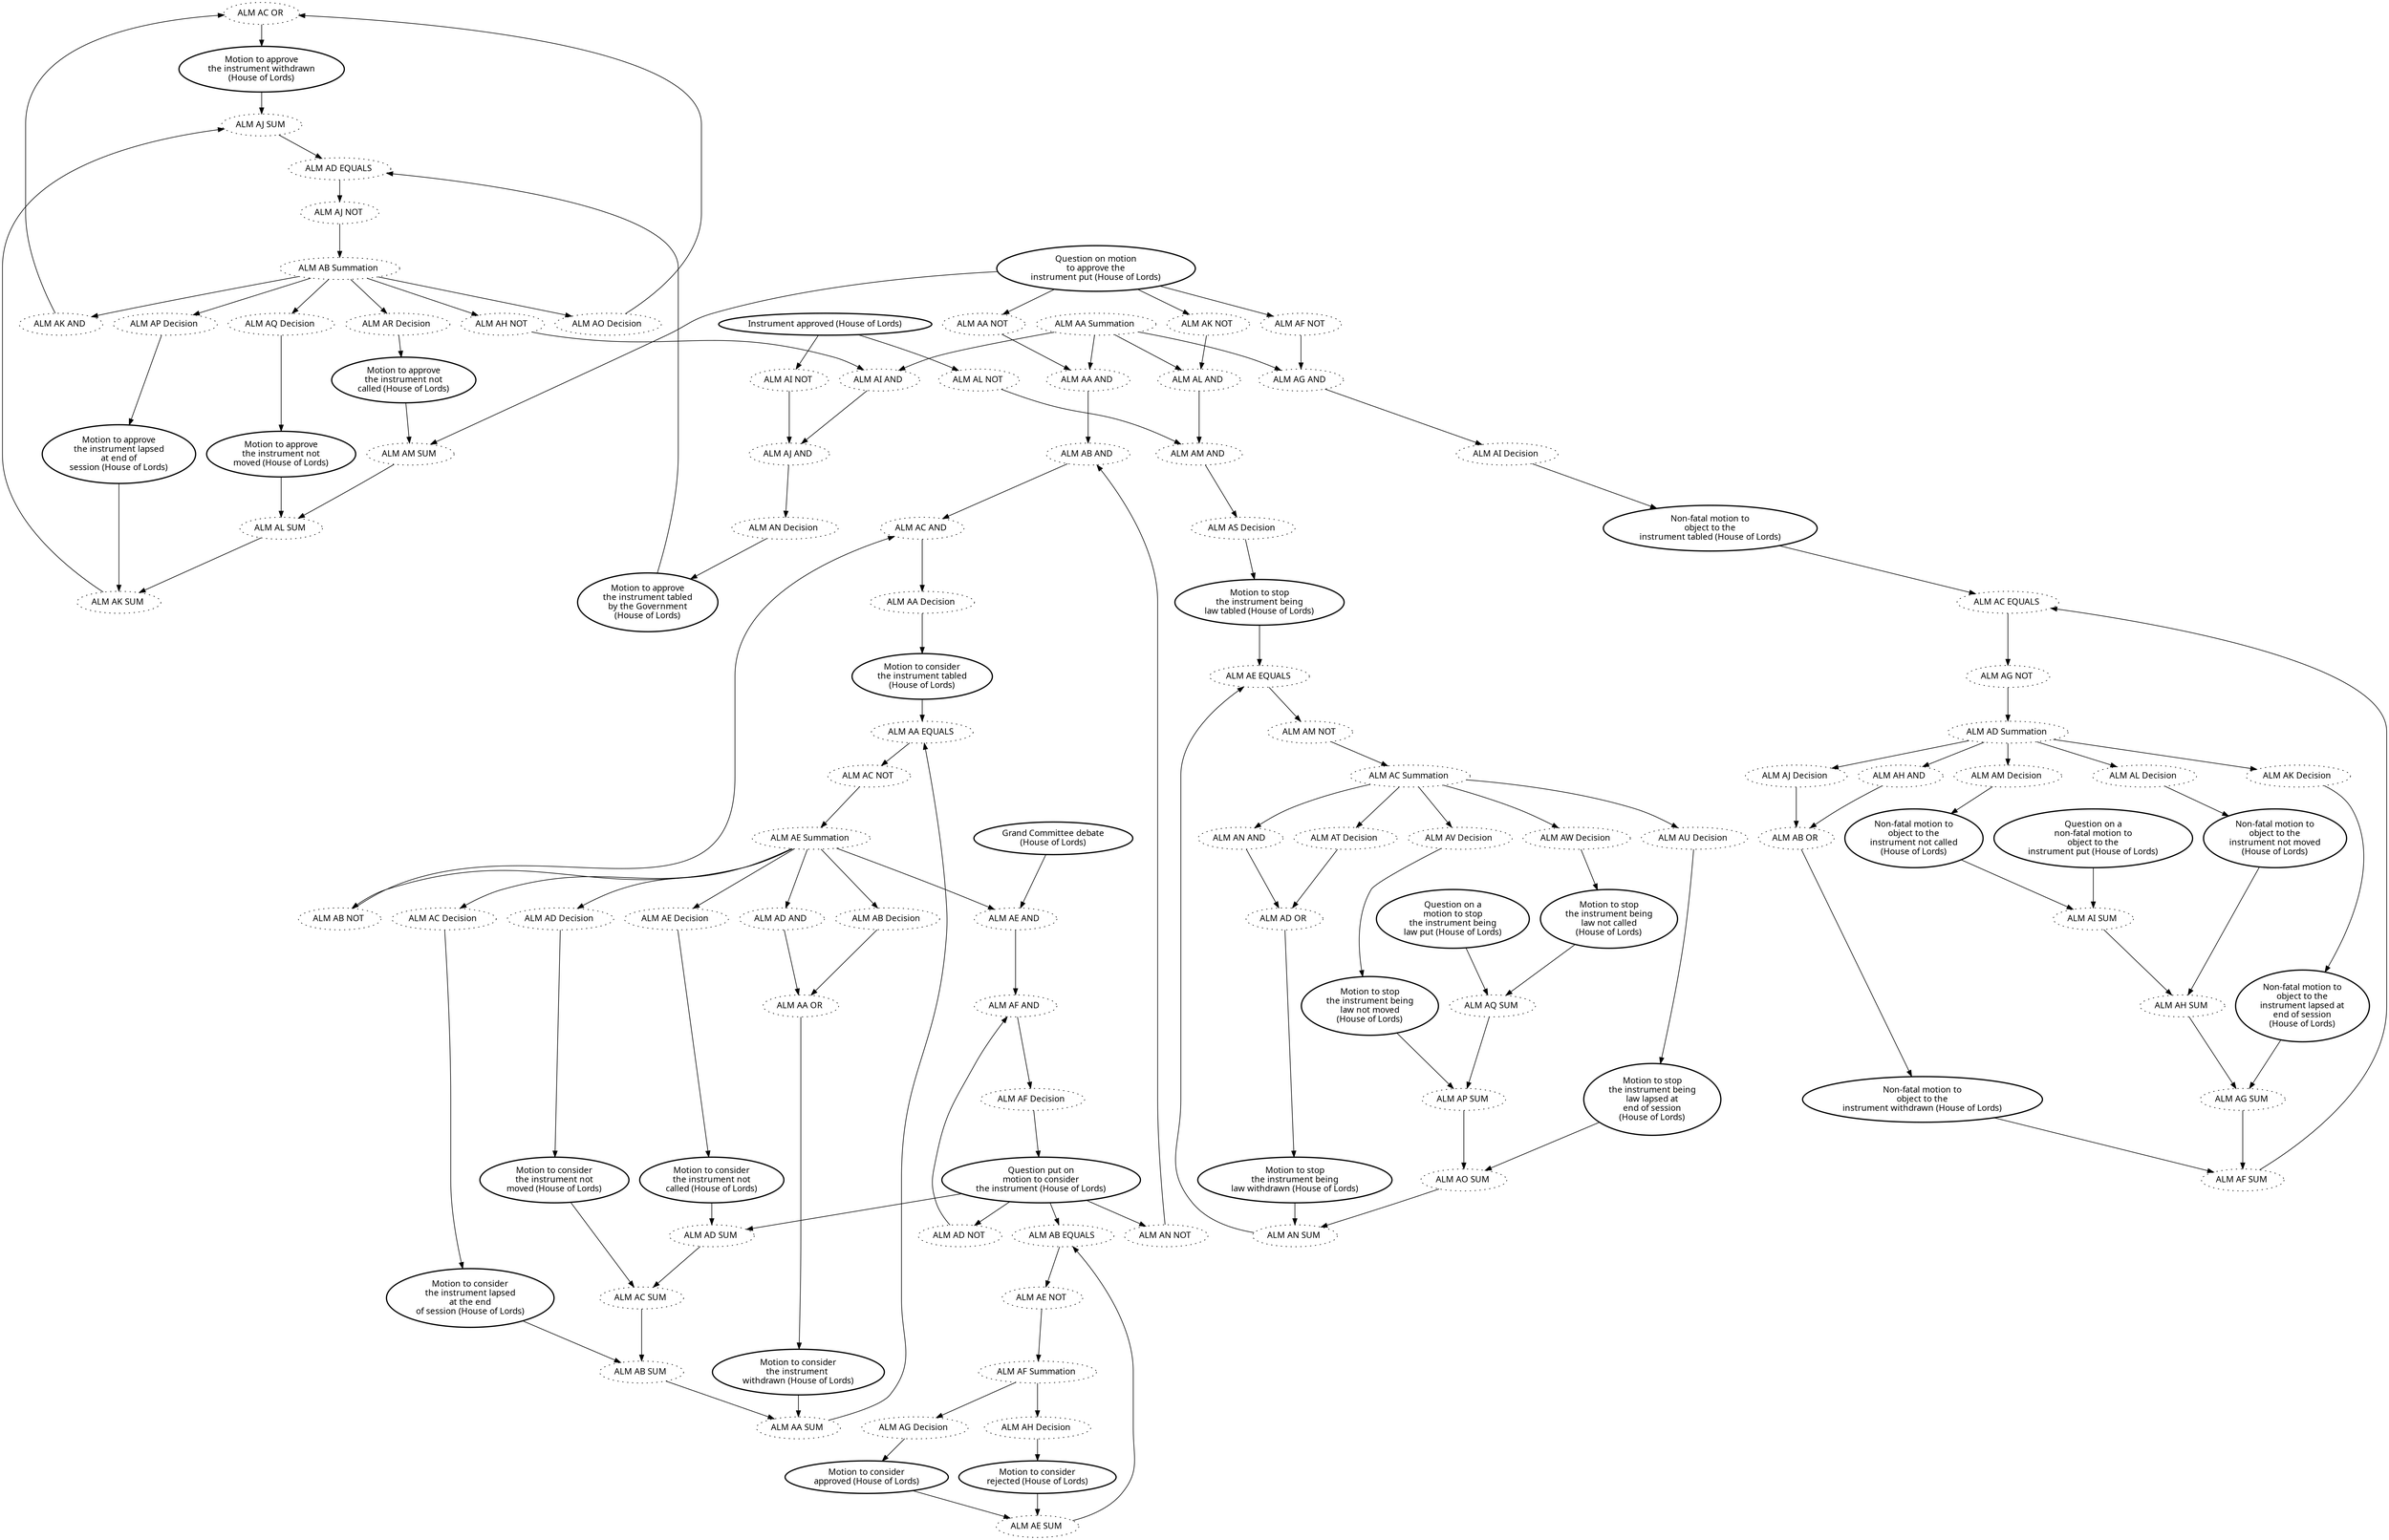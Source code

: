 digraph{graph[fontname="calibri"];node[fontname="calibri"];edge[fontname="calibri"];edge [style=solid, color=black];"3355"->"28"[label=""];edge[style=solid, color=black];edge [style=solid, color=black];"3379"->"32"[label=""];edge[style=solid, color=black];edge [style=solid, color=black];"3354"->"36"[label=""];edge[style=solid, color=black];edge [style=solid, color=black];"3384"->"50"[label=""];edge[style=solid, color=black];edge [style=solid, color=black];"3382"->"188"[label=""];edge[style=solid, color=black];edge [style=solid, color=black];"3386"->"214"[label=""];edge[style=solid, color=black];edge [style=solid, color=black];"3381"->"215"[label=""];edge[style=solid, color=black];edge [style=solid, color=black];"3387"->"1139"[label=""];edge[style=solid, color=black];edge [style=solid, color=black];"3388"->"1140"[label=""];edge[style=solid, color=black];edge [style=solid, color=black];"3383"->"1142"[label=""];edge[style=solid, color=black];edge [style=solid, color=black];"3389"->"1508"[label=""];edge[style=solid, color=black];edge [style=solid, color=black];"3356"->"1509"[label=""];edge[style=solid, color=black];edge [style=solid, color=black];"3391"->"1510"[label=""];edge[style=solid, color=black];edge [style=solid, color=black];"3392"->"1511"[label=""];edge[style=solid, color=black];edge [style=solid, color=black];"3393"->"1512"[label=""];edge[style=solid, color=black];edge [style=solid, color=black];"3371"->"3331"[label=""];edge[style=solid, color=black];edge [style=solid, color=black];"3353"->"3332"[label=""];edge[style=solid, color=black];edge [style=solid, color=black];"3373"->"3333"[label=""];edge[style=solid, color=black];edge [style=solid, color=black];"3374"->"3334"[label=""];edge[style=solid, color=black];edge [style=solid, color=black];"3375"->"3335"[label=""];edge[style=solid, color=black];edge [style=solid, color=black];"3376"->"3336"[label=""];edge[style=solid, color=black];edge [style=solid, color=black];"3377"->"3337"[label=""];edge[style=solid, color=black];edge [style=solid, color=black];"3378"->"3338"[label=""];edge[style=solid, color=black];edge [style=solid, color=black];"3416"->"3339"[label=""];edge[style=solid, color=black];edge [style=solid, color=black];"3357"->"3339"[label=""];edge[style=solid, color=black];edge [style=solid, color=black];"3339"->"3340"[label=""];edge[style=solid, color=black];edge [style=solid, color=black];"3370"->"3340"[label=""];edge[style=solid, color=black];edge [style=solid, color=black];"3340"->"3341"[label=""];edge[style=solid, color=black];edge [style=solid, color=black];"3358"->"3341"[label=""];edge[style=solid, color=black];edge [style=solid, color=black];"3420"->"3342"[label=""];edge[style=solid, color=black];edge [style=solid, color=black];"3420"->"3343"[label=""];edge[style=solid, color=black];edge [style=solid, color=black];"21"->"3343"[label=""];edge[style=solid, color=black];edge [style=solid, color=black];"3343"->"3344"[label=""];edge[style=solid, color=black];edge [style=solid, color=black];"3360"->"3344"[label=""];edge[style=solid, color=black];edge [style=solid, color=black];"3416"->"3345"[label=""];edge[style=solid, color=black];edge [style=solid, color=black];"3362"->"3345"[label=""];edge[style=solid, color=black];edge [style=solid, color=black];"3419"->"3346"[label=""];edge[style=solid, color=black];edge [style=solid, color=black];"3416"->"3347"[label=""];edge[style=solid, color=black];edge [style=solid, color=black];"3364"->"3347"[label=""];edge[style=solid, color=black];edge [style=solid, color=black];"3347"->"3348"[label=""];edge[style=solid, color=black];edge [style=solid, color=black];"3365"->"3348"[label=""];edge[style=solid, color=black];edge [style=solid, color=black];"3417"->"3349"[label=""];edge[style=solid, color=black];edge [style=solid, color=black];"3367"->"3350"[label=""];edge[style=solid, color=black];edge [style=solid, color=black];"3416"->"3350"[label=""];edge[style=solid, color=black];edge [style=solid, color=black];"3350"->"3351"[label=""];edge[style=solid, color=black];edge [style=solid, color=black];"3368"->"3351"[label=""];edge[style=solid, color=black];edge [style=solid, color=black];"3418"->"3352"[label=""];edge[style=solid, color=black];edge [style=solid, color=black];"3342"->"3353"[label=""];edge[style=solid, color=black];edge [style=solid, color=black];"3372"->"3353"[label=""];edge[style=solid, color=black];edge [style=solid, color=black];"3346"->"3354"[label=""];edge[style=solid, color=black];edge [style=solid, color=black];"3380"->"3354"[label=""];edge[style=solid, color=black];edge [style=solid, color=black];"3349"->"3355"[label=""];edge[style=solid, color=black];edge [style=solid, color=black];"3385"->"3355"[label=""];edge[style=solid, color=black];edge [style=solid, color=black];"3352"->"3356"[label=""];edge[style=solid, color=black];edge [style=solid, color=black];"3390"->"3356"[label=""];edge[style=solid, color=black];edge [style=solid, color=black];"42"->"3357"[label=""];edge[style=solid, color=black];edge [style=solid, color=black];"3420"->"3358"[label=""];edge[style=solid, color=black];edge [style=solid, color=black];"3411"->"3359"[label=""];edge[style=solid, color=black];edge [style=solid, color=black];"3336"->"3360"[label=""];edge[style=solid, color=black];edge [style=solid, color=black];"3412"->"3361"[label=""];edge[style=solid, color=black];edge [style=solid, color=black];"42"->"3362"[label=""];edge[style=solid, color=black];edge [style=solid, color=black];"3413"->"3363"[label=""];edge[style=solid, color=black];edge [style=solid, color=black];"3417"->"3364"[label=""];edge[style=solid, color=black];edge [style=solid, color=black];"39"->"3365"[label=""];edge[style=solid, color=black];edge [style=solid, color=black];"3414"->"3366"[label=""];edge[style=solid, color=black];edge [style=solid, color=black];"42"->"3367"[label=""];edge[style=solid, color=black];edge [style=solid, color=black];"39"->"3368"[label=""];edge[style=solid, color=black];edge [style=solid, color=black];"3415"->"3369"[label=""];edge[style=solid, color=black];edge [style=solid, color=black];"3336"->"3370"[label=""];edge[style=solid, color=black];edge [style=solid, color=black];"3341"->"3371"[label=""];edge[style=solid, color=black];edge [style=solid, color=black];"3420"->"3372"[label=""];edge[style=solid, color=black];edge [style=solid, color=black];"3420"->"3373"[label=""];edge[style=solid, color=black];edge [style=solid, color=black];"3420"->"3374"[label=""];edge[style=solid, color=black];edge [style=solid, color=black];"3420"->"3375"[label=""];edge[style=solid, color=black];edge [style=solid, color=black];"3344"->"3376"[label=""];edge[style=solid, color=black];edge [style=solid, color=black];"3421"->"3377"[label=""];edge[style=solid, color=black];edge [style=solid, color=black];"3421"->"3378"[label=""];edge[style=solid, color=black];edge [style=solid, color=black];"3345"->"3379"[label=""];edge[style=solid, color=black];edge [style=solid, color=black];"3419"->"3380"[label=""];edge[style=solid, color=black];edge [style=solid, color=black];"3419"->"3381"[label=""];edge[style=solid, color=black];edge [style=solid, color=black];"3419"->"3382"[label=""];edge[style=solid, color=black];edge [style=solid, color=black];"3419"->"3383"[label=""];edge[style=solid, color=black];edge [style=solid, color=black];"3348"->"3384"[label=""];edge[style=solid, color=black];edge [style=solid, color=black];"3417"->"3385"[label=""];edge[style=solid, color=black];edge [style=solid, color=black];"3417"->"3386"[label=""];edge[style=solid, color=black];edge [style=solid, color=black];"3417"->"3387"[label=""];edge[style=solid, color=black];edge [style=solid, color=black];"3417"->"3388"[label=""];edge[style=solid, color=black];edge [style=solid, color=black];"3351"->"3389"[label=""];edge[style=solid, color=black];edge [style=solid, color=black];"3418"->"3390"[label=""];edge[style=solid, color=black];edge [style=solid, color=black];"3418"->"3391"[label=""];edge[style=solid, color=black];edge [style=solid, color=black];"3418"->"3392"[label=""];edge[style=solid, color=black];edge [style=solid, color=black];"3418"->"3393"[label=""];edge[style=solid, color=black];edge [style=solid, color=black];"3332"->"3394"[label=""];edge[style=solid, color=black];edge [style=solid, color=black];"3395"->"3394"[label=""];edge[style=solid, color=black];edge [style=solid, color=black];"3333"->"3395"[label=""];edge[style=solid, color=black];edge [style=solid, color=black];"3396"->"3395"[label=""];edge[style=solid, color=black];edge [style=solid, color=black];"3334"->"3396"[label=""];edge[style=solid, color=black];edge [style=solid, color=black];"3397"->"3396"[label=""];edge[style=solid, color=black];edge [style=solid, color=black];"3335"->"3397"[label=""];edge[style=solid, color=black];edge [style=solid, color=black];"3336"->"3397"[label=""];edge[style=solid, color=black];edge [style=solid, color=black];"3337"->"3398"[label=""];edge[style=solid, color=black];edge [style=solid, color=black];"3338"->"3398"[label=""];edge[style=solid, color=black];edge [style=solid, color=black];"36"->"3399"[label=""];edge[style=solid, color=black];edge [style=solid, color=black];"3400"->"3399"[label=""];edge[style=solid, color=black];edge [style=solid, color=black];"215"->"3400"[label=""];edge[style=solid, color=black];edge [style=solid, color=black];"3401"->"3400"[label=""];edge[style=solid, color=black];edge [style=solid, color=black];"188"->"3401"[label=""];edge[style=solid, color=black];edge [style=solid, color=black];"3402"->"3401"[label=""];edge[style=solid, color=black];edge [style=solid, color=black];"1142"->"3402"[label=""];edge[style=solid, color=black];edge [style=solid, color=black];"43"->"3402"[label=""];edge[style=solid, color=black];edge [style=solid, color=black];"28"->"3403"[label=""];edge[style=solid, color=black];edge [style=solid, color=black];"3404"->"3403"[label=""];edge[style=solid, color=black];edge [style=solid, color=black];"214"->"3404"[label=""];edge[style=solid, color=black];edge [style=solid, color=black];"3405"->"3404"[label=""];edge[style=solid, color=black];edge [style=solid, color=black];"1139"->"3405"[label=""];edge[style=solid, color=black];edge [style=solid, color=black];"3406"->"3405"[label=""];edge[style=solid, color=black];edge [style=solid, color=black];"1140"->"3406"[label=""];edge[style=solid, color=black];edge [style=solid, color=black];"42"->"3406"[label=""];edge[style=solid, color=black];edge [style=solid, color=black];"1509"->"3407"[label=""];edge[style=solid, color=black];edge [style=solid, color=black];"3408"->"3407"[label=""];edge[style=solid, color=black];edge [style=solid, color=black];"1510"->"3408"[label=""];edge[style=solid, color=black];edge [style=solid, color=black];"3409"->"3408"[label=""];edge[style=solid, color=black];edge [style=solid, color=black];"1511"->"3409"[label=""];edge[style=solid, color=black];edge [style=solid, color=black];"3410"->"3409"[label=""];edge[style=solid, color=black];edge [style=solid, color=black];"1512"->"3410"[label=""];edge[style=solid, color=black];edge [style=solid, color=black];"1513"->"3410"[label=""];edge[style=solid, color=black];edge [style=solid, color=black];"3331"->"3411"[label=""];edge[style=solid, color=black];edge [style=solid, color=black];"3394"->"3411"[label=""];edge[style=solid, color=black];edge [style=solid, color=black];"3336"->"3412"[label=""];edge[style=solid, color=black];edge [style=solid, color=black];"3398"->"3412"[label=""];edge[style=solid, color=black];edge [style=solid, color=black];"32"->"3413"[label=""];edge[style=solid, color=black];edge [style=solid, color=black];"3399"->"3413"[label=""];edge[style=solid, color=black];edge [style=solid, color=black];"50"->"3414"[label=""];edge[style=solid, color=black];edge [style=solid, color=black];"3403"->"3414"[label=""];edge[style=solid, color=black];edge [style=solid, color=black];"1508"->"3415"[label=""];edge[style=solid, color=black];edge [style=solid, color=black];"3407"->"3415"[label=""];edge[style=solid, color=black];edge [style=solid, color=black];"3366"->"3417"[label=""];edge[style=solid, color=black];edge [style=solid, color=black];"3369"->"3418"[label=""];edge[style=solid, color=black];edge [style=solid, color=black];"3363"->"3419"[label=""];edge[style=solid, color=black];edge [style=solid, color=black];"3359"->"3420"[label=""];edge[style=solid, color=black];edge [style=solid, color=black];"3361"->"3421"[label=""];edge[style=solid, color=black];"3355" [label="ALM AC OR ", style=dotted];"3379" [label="ALM AI Decision ", style=dotted];"3354" [label="ALM AB OR ", style=dotted];"3384" [label="ALM AN Decision ", style=dotted];"3382" [label="ALM AL Decision ", style=dotted];"3386" [label="ALM AP Decision ", style=dotted];"3381" [label="ALM AK Decision ", style=dotted];"3387" [label="ALM AQ Decision ", style=dotted];"3388" [label="ALM AR Decision ", style=dotted];"3383" [label="ALM AM Decision ", style=dotted];"3389" [label="ALM AS Decision ", style=dotted];"3356" [label="ALM AD OR ", style=dotted];"3391" [label="ALM AU Decision ", style=dotted];"3392" [label="ALM AV Decision ", style=dotted];"3393" [label="ALM AW Decision ", style=dotted];"3371" [label="ALM AA Decision ", style=dotted];"3353" [label="ALM AA OR ", style=dotted];"3373" [label="ALM AC Decision ", style=dotted];"3374" [label="ALM AD Decision ", style=dotted];"3375" [label="ALM AE Decision ", style=dotted];"3376" [label="ALM AF Decision ", style=dotted];"3377" [label="ALM AG Decision ", style=dotted];"3378" [label="ALM AH Decision ", style=dotted];"3416" [label="ALM AA Summation ", style=dotted];"3357" [label="ALM AA NOT ", style=dotted];"3339" [label="ALM AA AND ", style=dotted];"3370" [label="ALM AN NOT ", style=dotted];"3340" [label="ALM AB AND ", style=dotted];"3358" [label="ALM AB NOT ", style=dotted];"3420" [label="ALM AE Summation ", style=dotted];"21" [label="Grand Committee debate\n(House of Lords)", style=bold];"3343" [label="ALM AE AND ", style=dotted];"3360" [label="ALM AD NOT ", style=dotted];"3362" [label="ALM AF NOT ", style=dotted];"3419" [label="ALM AD Summation ", style=dotted];"3364" [label="ALM AH NOT ", style=dotted];"3347" [label="ALM AI AND ", style=dotted];"3365" [label="ALM AI NOT ", style=dotted];"3417" [label="ALM AB Summation ", style=dotted];"3367" [label="ALM AK NOT ", style=dotted];"3350" [label="ALM AL AND ", style=dotted];"3368" [label="ALM AL NOT ", style=dotted];"3418" [label="ALM AC Summation ", style=dotted];"3342" [label="ALM AD AND ", style=dotted];"3372" [label="ALM AB Decision ", style=dotted];"3346" [label="ALM AH AND ", style=dotted];"3380" [label="ALM AJ Decision ", style=dotted];"3349" [label="ALM AK AND ", style=dotted];"3385" [label="ALM AO Decision ", style=dotted];"3352" [label="ALM AN AND ", style=dotted];"3390" [label="ALM AT Decision ", style=dotted];"42" [label="Question on motion\nto approve the\ninstrument put (House of Lords)", style=bold];"3411" [label="ALM AA EQUALS ", style=dotted];"3336" [label="Question put on\nmotion to consider\nthe instrument (House of Lords)", style=bold];"3412" [label="ALM AB EQUALS ", style=dotted];"3413" [label="ALM AC EQUALS ", style=dotted];"39" [label="Instrument approved (House of Lords)", style=bold];"3414" [label="ALM AD EQUALS ", style=dotted];"3415" [label="ALM AE EQUALS ", style=dotted];"3341" [label="ALM AC AND ", style=dotted];"3344" [label="ALM AF AND ", style=dotted];"3421" [label="ALM AF Summation ", style=dotted];"3345" [label="ALM AG AND ", style=dotted];"3348" [label="ALM AJ AND ", style=dotted];"3351" [label="ALM AM AND ", style=dotted];"3332" [label="Motion to consider\nthe instrument \nwithdrawn (House of Lords)", style=bold];"3395" [label="ALM AB SUM ", style=dotted];"3333" [label="Motion to consider\nthe instrument lapsed\nat the end\nof session (House of Lords)", style=bold];"3396" [label="ALM AC SUM ", style=dotted];"3334" [label="Motion to consider\nthe instrument not\nmoved (House of Lords)", style=bold];"3397" [label="ALM AD SUM ", style=dotted];"3335" [label="Motion to consider\nthe instrument not\ncalled (House of Lords)", style=bold];"3337" [label="Motion to consider\napproved (House of Lords)", style=bold];"3338" [label="Motion to consider\nrejected (House of Lords)", style=bold];"36" [label="Non-fatal motion to\nobject to the\ninstrument withdrawn (House of Lords)", style=bold];"3400" [label="ALM AG SUM ", style=dotted];"215" [label="Non-fatal motion to\nobject to the\ninstrument lapsed at\nend of session\n(House of Lords)", style=bold];"3401" [label="ALM AH SUM ", style=dotted];"188" [label="Non-fatal motion to\nobject to the\ninstrument not moved\n(House of Lords)", style=bold];"3402" [label="ALM AI SUM ", style=dotted];"1142" [label="Non-fatal motion to\nobject to the\ninstrument not called\n(House of Lords)", style=bold];"43" [label="Question on a\nnon-fatal motion to\nobject to the\ninstrument put (House of Lords)", style=bold];"28" [label="Motion to approve\nthe instrument withdrawn\n(House of Lords)", style=bold];"3404" [label="ALM AK SUM ", style=dotted];"214" [label="Motion to approve\nthe instrument lapsed\nat end of\nsession (House of Lords)", style=bold];"3405" [label="ALM AL SUM ", style=dotted];"1139" [label="Motion to approve\nthe instrument not\nmoved (House of Lords)", style=bold];"3406" [label="ALM AM SUM ", style=dotted];"1140" [label="Motion to approve\nthe instrument not\ncalled (House of Lords)", style=bold];"1509" [label="Motion to stop\nthe instrument being\nlaw withdrawn (House of Lords)", style=bold];"3408" [label="ALM AO SUM ", style=dotted];"1510" [label="Motion to stop\nthe instrument being\nlaw lapsed at\nend of session\n(House of Lords)", style=bold];"3409" [label="ALM AP SUM ", style=dotted];"1511" [label="Motion to stop\nthe instrument being\nlaw not moved\n(House of Lords)", style=bold];"3410" [label="ALM AQ SUM ", style=dotted];"1512" [label="Motion to stop\nthe instrument being\nlaw not called\n(House of Lords)", style=bold];"1513" [label="Question on a\nmotion to stop\nthe instrument being\nlaw put (House of Lords)", style=bold];"3331" [label="Motion to consider\nthe instrument tabled\n(House of Lords)", style=bold];"3394" [label="ALM AA SUM ", style=dotted];"3398" [label="ALM AE SUM ", style=dotted];"32" [label="Non-fatal motion to\nobject to the\ninstrument tabled (House of Lords)", style=bold];"3399" [label="ALM AF SUM ", style=dotted];"50" [label="Motion to approve\nthe instrument tabled\nby the Government\n(House of Lords)", style=bold];"3403" [label="ALM AJ SUM ", style=dotted];"1508" [label="Motion to stop\nthe instrument being\nlaw tabled (House of Lords)", style=bold];"3407" [label="ALM AN SUM ", style=dotted];"3366" [label="ALM AJ NOT ", style=dotted];"3369" [label="ALM AM NOT ", style=dotted];"3363" [label="ALM AG NOT ", style=dotted];"3359" [label="ALM AC NOT ", style=dotted];"3361" [label="ALM AE NOT ", style=dotted];}
